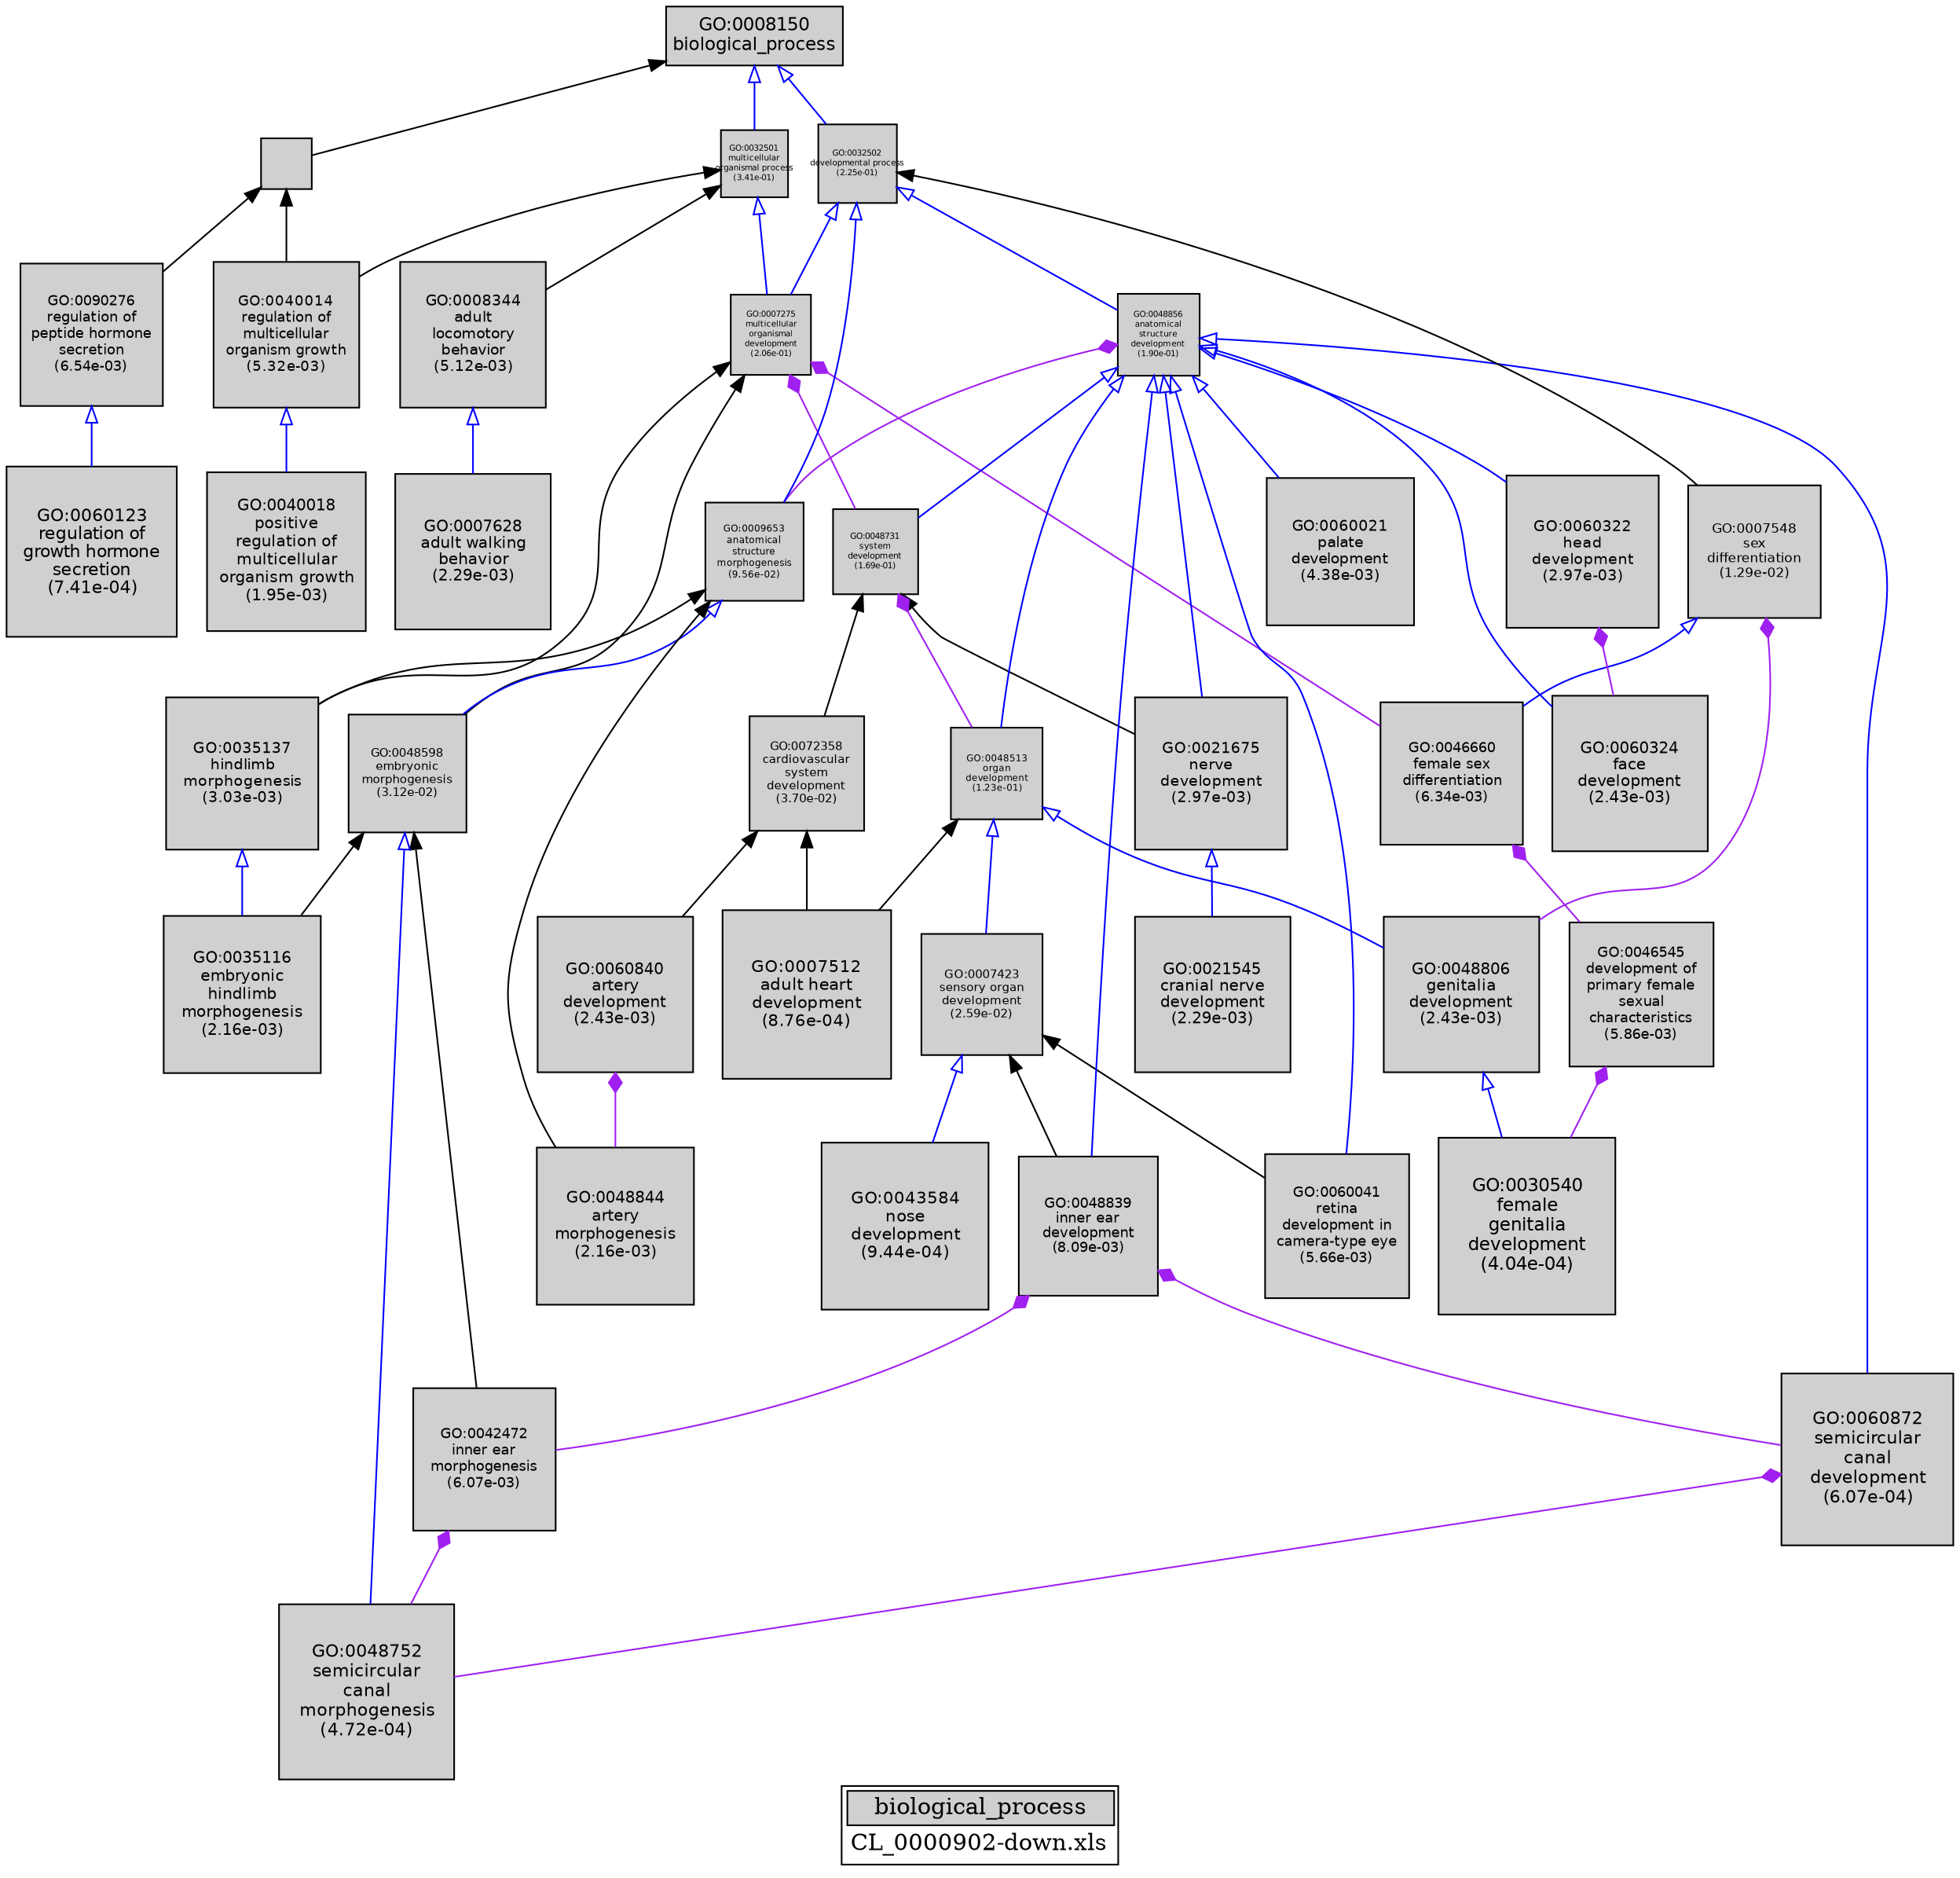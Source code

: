 digraph "biological_process" {
graph [ bgcolor = "#FFFFFF", label = <<TABLE COLOR="black" BGCOLOR="white"><TR><TD COLSPAN="2" BGCOLOR="#D0D0D0"><FONT COLOR="black">biological_process</FONT></TD></TR><TR><TD BORDER="0">CL_0000902-down.xls</TD></TR></TABLE>> ];
node [ fontname = "Helvetica" ];

subgraph "nodes" {

node [ style = "filled", fixedsize = "true", width = 1, shape = "box", fontsize = 9, fillcolor = "#D0D0D0", fontcolor = "black", color = "black" ];

"GO:0040018" [ URL = "#GO:0040018", label = <<TABLE BORDER="0"><TR><TD>GO:0040018<BR/>positive<BR/>regulation of<BR/>multicellular<BR/>organism growth<BR/>(1.95e-03)</TD></TR></TABLE>>, width = 1.34100781155, shape = "box", fontsize = 9.65525624314, height = 1.34100781155 ];
"GO:0060123" [ URL = "#GO:0060123", label = <<TABLE BORDER="0"><TR><TD>GO:0060123<BR/>regulation of<BR/>growth hormone<BR/>secretion<BR/>(7.41e-04)</TD></TR></TABLE>>, width = 1.4409108333, shape = "box", fontsize = 10.3745579997, height = 1.4409108333 ];
"GO:0007275" [ URL = "#GO:0007275", label = <<TABLE BORDER="0"><TR><TD>GO:0007275<BR/>multicellular<BR/>organismal<BR/>development<BR/>(2.06e-01)</TD></TR></TABLE>>, width = 0.680718372517, shape = "box", fontsize = 5.0, height = 0.680718372517 ];
"GO:0043584" [ URL = "#GO:0043584", label = <<TABLE BORDER="0"><TR><TD>GO:0043584<BR/>nose<BR/>development<BR/>(9.44e-04)</TD></TR></TABLE>>, width = 1.41671596548, shape = "box", fontsize = 10.2003549514, height = 1.41671596548 ];
"GO:0032501" [ URL = "#GO:0032501", label = <<TABLE BORDER="0"><TR><TD>GO:0032501<BR/>multicellular<BR/>organismal process<BR/>(3.41e-01)</TD></TR></TABLE>>, width = 0.563947749771, shape = "box", fontsize = 5.0, height = 0.563947749771 ];
"GO:0048839" [ URL = "#GO:0048839", label = <<TABLE BORDER="0"><TR><TD>GO:0048839<BR/>inner ear<BR/>development<BR/>(8.09e-03)</TD></TR></TABLE>>, width = 1.17946564033, shape = "box", fontsize = 8.49215261038, height = 1.17946564033 ];
"GO:0030540" [ URL = "#GO:0030540", label = <<TABLE BORDER="0"><TR><TD>GO:0030540<BR/>female<BR/>genitalia<BR/>development<BR/>(4.04e-04)</TD></TR></TABLE>>, width = 1.5, shape = "box", fontsize = 10.8, height = 1.5 ];
"GO:0046660" [ URL = "#GO:0046660", label = <<TABLE BORDER="0"><TR><TD>GO:0046660<BR/>female sex<BR/>differentiation<BR/>(6.34e-03)</TD></TR></TABLE>>, width = 1.20878004221, shape = "box", fontsize = 8.7032163039, height = 1.20878004221 ];
"GO:0060041" [ URL = "#GO:0060041", label = <<TABLE BORDER="0"><TR><TD>GO:0060041<BR/>retina<BR/>development in<BR/>camera-type eye<BR/>(5.66e-03)</TD></TR></TABLE>>, width = 1.22204584247, shape = "box", fontsize = 8.79873006575, height = 1.22204584247 ];
"GO:0048731" [ URL = "#GO:0048731", label = <<TABLE BORDER="0"><TR><TD>GO:0048731<BR/>system<BR/>development<BR/>(1.69e-01)</TD></TR></TABLE>>, width = 0.720794487254, shape = "box", fontsize = 5.18972030823, height = 0.720794487254 ];
"GO:0021545" [ URL = "#GO:0021545", label = <<TABLE BORDER="0"><TR><TD>GO:0021545<BR/>cranial nerve<BR/>development<BR/>(2.29e-03)</TD></TR></TABLE>>, width = 1.32389536335, shape = "box", fontsize = 9.53204661611, height = 1.32389536335 ];
"GO:0072358" [ URL = "#GO:0072358", label = <<TABLE BORDER="0"><TR><TD>GO:0072358<BR/>cardiovascular<BR/>system<BR/>development<BR/>(3.70e-02)</TD></TR></TABLE>>, width = 0.977337809914, shape = "box", fontsize = 7.03683223138, height = 0.977337809914 ];
"GO:0042472" [ URL = "#GO:0042472", label = <<TABLE BORDER="0"><TR><TD>GO:0042472<BR/>inner ear<BR/>morphogenesis<BR/>(6.07e-03)</TD></TR></TABLE>>, width = 1.21392592238, shape = "box", fontsize = 8.74026664111, height = 1.21392592238 ];
"GO:0048752" [ URL = "#GO:0048752", label = <<TABLE BORDER="0"><TR><TD>GO:0048752<BR/>semicircular<BR/>canal<BR/>morphogenesis<BR/>(4.72e-04)</TD></TR></TABLE>>, width = 1.48519554432, shape = "box", fontsize = 10.6934079191, height = 1.48519554432 ];
"GO:0007423" [ URL = "#GO:0007423", label = <<TABLE BORDER="0"><TR><TD>GO:0007423<BR/>sensory organ<BR/>development<BR/>(2.59e-02)</TD></TR></TABLE>>, width = 1.0280682377, shape = "box", fontsize = 7.40209131144, height = 1.0280682377 ];
"GO:0060021" [ URL = "#GO:0060021", label = <<TABLE BORDER="0"><TR><TD>GO:0060021<BR/>palate<BR/>development<BR/>(4.38e-03)</TD></TR></TABLE>>, width = 1.25176397468, shape = "box", fontsize = 9.01270061773, height = 1.25176397468 ];
"GO:0007512" [ URL = "#GO:0007512", label = <<TABLE BORDER="0"><TR><TD>GO:0007512<BR/>adult heart<BR/>development<BR/>(8.76e-04)</TD></TR></TABLE>>, width = 1.42419468317, shape = "box", fontsize = 10.2542017188, height = 1.42419468317 ];
"GO:0048598" [ URL = "#GO:0048598", label = <<TABLE BORDER="0"><TR><TD>GO:0048598<BR/>embryonic<BR/>morphogenesis<BR/>(3.12e-02)</TD></TR></TABLE>>, width = 1.00201486118, shape = "box", fontsize = 7.21450700048, height = 1.00201486118 ];
"GO:0040014" [ URL = "#GO:0040014", label = <<TABLE BORDER="0"><TR><TD>GO:0040014<BR/>regulation of<BR/>multicellular<BR/>organism growth<BR/>(5.32e-03)</TD></TR></TABLE>>, width = 1.22922341242, shape = "box", fontsize = 8.85040856939, height = 1.22922341242 ];
"GO:0035116" [ URL = "#GO:0035116", label = <<TABLE BORDER="0"><TR><TD>GO:0035116<BR/>embryonic<BR/>hindlimb<BR/>morphogenesis<BR/>(2.16e-03)</TD></TR></TABLE>>, width = 1.3304434207, shape = "box", fontsize = 9.57919262901, height = 1.3304434207 ];
"GO:0008150" [ URL = "#GO:0008150", label = <<TABLE BORDER="0"><TR><TD>GO:0008150<BR/>biological_process</TD></TR></TABLE>>, width = 1.5, shape = "box", fontsize = 10.8 ];
"GO:0035137" [ URL = "#GO:0035137", label = <<TABLE BORDER="0"><TR><TD>GO:0035137<BR/>hindlimb<BR/>morphogenesis<BR/>(3.03e-03)</TD></TR></TABLE>>, width = 1.29318901288, shape = "box", fontsize = 9.31096089273, height = 1.29318901288 ];
"GO:0060872" [ URL = "#GO:0060872", label = <<TABLE BORDER="0"><TR><TD>GO:0060872<BR/>semicircular<BR/>canal<BR/>development<BR/>(6.07e-04)</TD></TR></TABLE>>, width = 1.46073791978, shape = "box", fontsize = 10.5173130224, height = 1.46073791978 ];
"GO:0048856" [ URL = "#GO:0048856", label = <<TABLE BORDER="0"><TR><TD>GO:0048856<BR/>anatomical<BR/>structure<BR/>development<BR/>(1.90e-01)</TD></TR></TABLE>>, width = 0.697387133689, shape = "box", fontsize = 5.02118736256, height = 0.697387133689 ];
"GO:0090276" [ URL = "#GO:0090276", label = <<TABLE BORDER="0"><TR><TD>GO:0090276<BR/>regulation of<BR/>peptide hormone<BR/>secretion<BR/>(6.54e-03)</TD></TR></TABLE>>, width = 1.20504868408, shape = "box", fontsize = 8.67635052535, height = 1.20504868408 ];
"GO:0048806" [ URL = "#GO:0048806", label = <<TABLE BORDER="0"><TR><TD>GO:0048806<BR/>genitalia<BR/>development<BR/>(2.43e-03)</TD></TR></TABLE>>, width = 1.31769188897, shape = "box", fontsize = 9.48738160056, height = 1.31769188897 ];
"GO:0046545" [ URL = "#GO:0046545", label = <<TABLE BORDER="0"><TR><TD>GO:0046545<BR/>development of<BR/>primary female<BR/>sexual<BR/>characteristics<BR/>(5.86e-03)</TD></TR></TABLE>>, width = 1.2179226342, shape = "box", fontsize = 8.76904296623, height = 1.2179226342 ];
"GO:0009653" [ URL = "#GO:0009653", label = <<TABLE BORDER="0"><TR><TD>GO:0009653<BR/>anatomical<BR/>structure<BR/>morphogenesis<BR/>(9.56e-02)</TD></TR></TABLE>>, width = 0.826524830604, shape = "box", fontsize = 5.95097878035, height = 0.826524830604 ];
"GO:0007548" [ URL = "#GO:0007548", label = <<TABLE BORDER="0"><TR><TD>GO:0007548<BR/>sex<BR/>differentiation<BR/>(1.29e-02)</TD></TR></TABLE>>, width = 1.12155638021, shape = "box", fontsize = 8.07520593754, height = 1.12155638021 ];
"GO:0032502" [ URL = "#GO:0032502", label = <<TABLE BORDER="0"><TR><TD>GO:0032502<BR/>developmental process<BR/>(2.25e-01)</TD></TR></TABLE>>, width = 0.661976354022, shape = "box", fontsize = 5.0, height = 0.661976354022 ];
"GO:0021675" [ URL = "#GO:0021675", label = <<TABLE BORDER="0"><TR><TD>GO:0021675<BR/>nerve<BR/>development<BR/>(2.97e-03)</TD></TR></TABLE>>, width = 1.29567768889, shape = "box", fontsize = 9.32887936, height = 1.29567768889 ];
"GO:0048513" [ URL = "#GO:0048513", label = <<TABLE BORDER="0"><TR><TD>GO:0048513<BR/>organ<BR/>development<BR/>(1.23e-01)</TD></TR></TABLE>>, width = 0.780935244521, shape = "box", fontsize = 5.62273376055, height = 0.780935244521 ];
"GO:0060322" [ URL = "#GO:0060322", label = <<TABLE BORDER="0"><TR><TD>GO:0060322<BR/>head<BR/>development<BR/>(2.97e-03)</TD></TR></TABLE>>, width = 1.29567768889, shape = "box", fontsize = 9.32887936, height = 1.29567768889 ];
"GO:0060324" [ URL = "#GO:0060324", label = <<TABLE BORDER="0"><TR><TD>GO:0060324<BR/>face<BR/>development<BR/>(2.43e-03)</TD></TR></TABLE>>, width = 1.31769188897, shape = "box", fontsize = 9.48738160056, height = 1.31769188897 ];
"GO:0007628" [ URL = "#GO:0007628", label = <<TABLE BORDER="0"><TR><TD>GO:0007628<BR/>adult walking<BR/>behavior<BR/>(2.29e-03)</TD></TR></TABLE>>, width = 1.32389536335, shape = "box", fontsize = 9.53204661611, height = 1.32389536335 ];
"GO:0050789" [ URL = "#GO:0050789", label = "", width = 0.424583651074, shape = "box", height = 0.424583651074 ];
"GO:0008344" [ URL = "#GO:0008344", label = <<TABLE BORDER="0"><TR><TD>GO:0008344<BR/>adult<BR/>locomotory<BR/>behavior<BR/>(5.12e-03)</TD></TR></TABLE>>, width = 1.2337298919, shape = "box", fontsize = 8.88285522165, height = 1.2337298919 ];
"GO:0060840" [ URL = "#GO:0060840", label = <<TABLE BORDER="0"><TR><TD>GO:0060840<BR/>artery<BR/>development<BR/>(2.43e-03)</TD></TR></TABLE>>, width = 1.31769188897, shape = "box", fontsize = 9.48738160056, height = 1.31769188897 ];
"GO:0048844" [ URL = "#GO:0048844", label = <<TABLE BORDER="0"><TR><TD>GO:0048844<BR/>artery<BR/>morphogenesis<BR/>(2.16e-03)</TD></TR></TABLE>>, width = 1.3304434207, shape = "box", fontsize = 9.57919262901, height = 1.3304434207 ];
}
subgraph "edges" {


edge [ dir = "back", weight = 1 ];
subgraph "regulates" {


edge [ color = "cyan", arrowtail = "none" ];
subgraph "positive" {


edge [ color = "green", arrowtail = "vee" ];
}
subgraph "negative" {


edge [ color = "red", arrowtail = "tee" ];
}
}
subgraph "part_of" {


edge [ color = "purple", arrowtail = "diamond", weight = 2.5 ];
"GO:0046660" -> "GO:0046545";
"GO:0048856" -> "GO:0009653";
"GO:0007548" -> "GO:0048806";
"GO:0007275" -> "GO:0048731";
"GO:0048731" -> "GO:0048513";
"GO:0042472" -> "GO:0048752";
"GO:0048839" -> "GO:0060872";
"GO:0060840" -> "GO:0048844";
"GO:0046545" -> "GO:0030540";
"GO:0060322" -> "GO:0060324";
"GO:0048839" -> "GO:0042472";
"GO:0007275" -> "GO:0046660";
"GO:0060872" -> "GO:0048752";
}
subgraph "is_a" {


edge [ color = "blue", arrowtail = "empty", weight = 5.0 ];
"GO:0035137" -> "GO:0035116";
"GO:0048856" -> "GO:0048731";
"GO:0032502" -> "GO:0007275";
"GO:0048806" -> "GO:0030540";
"GO:0048856" -> "GO:0060021";
"GO:0007423" -> "GO:0043584";
"GO:0048856" -> "GO:0060872";
"GO:0021675" -> "GO:0021545";
"GO:0048513" -> "GO:0048806";
"GO:0048513" -> "GO:0007423";
"GO:0032502" -> "GO:0048856";
"GO:0008150" -> "GO:0032501";
"GO:0007548" -> "GO:0046660";
"GO:0048856" -> "GO:0048839";
"GO:0048856" -> "GO:0048513";
"GO:0032501" -> "GO:0007275";
"GO:0008344" -> "GO:0007628";
"GO:0032502" -> "GO:0009653";
"GO:0040014" -> "GO:0040018";
"GO:0048598" -> "GO:0048752";
"GO:0048856" -> "GO:0060324";
"GO:0090276" -> "GO:0060123";
"GO:0048856" -> "GO:0060041";
"GO:0048856" -> "GO:0060322";
"GO:0048856" -> "GO:0021675";
"GO:0008150" -> "GO:0032502";
"GO:0009653" -> "GO:0048598";
}
"GO:0007275" -> "GO:0048598";
"GO:0050789" -> "GO:0040014";
"GO:0048598" -> "GO:0042472";
"GO:0048598" -> "GO:0035116";
"GO:0007423" -> "GO:0048839";
"GO:0007423" -> "GO:0060041";
"GO:0032502" -> "GO:0007548";
"GO:0048731" -> "GO:0072358";
"GO:0032501" -> "GO:0008344";
"GO:0009653" -> "GO:0035137";
"GO:0007275" -> "GO:0035137";
"GO:0009653" -> "GO:0048844";
"GO:0032501" -> "GO:0040014";
"GO:0050789" -> "GO:0090276";
"GO:0048513" -> "GO:0007512";
"GO:0072358" -> "GO:0060840";
"GO:0048731" -> "GO:0021675";
"GO:0008150" -> "GO:0050789";
"GO:0072358" -> "GO:0007512";
}
}
